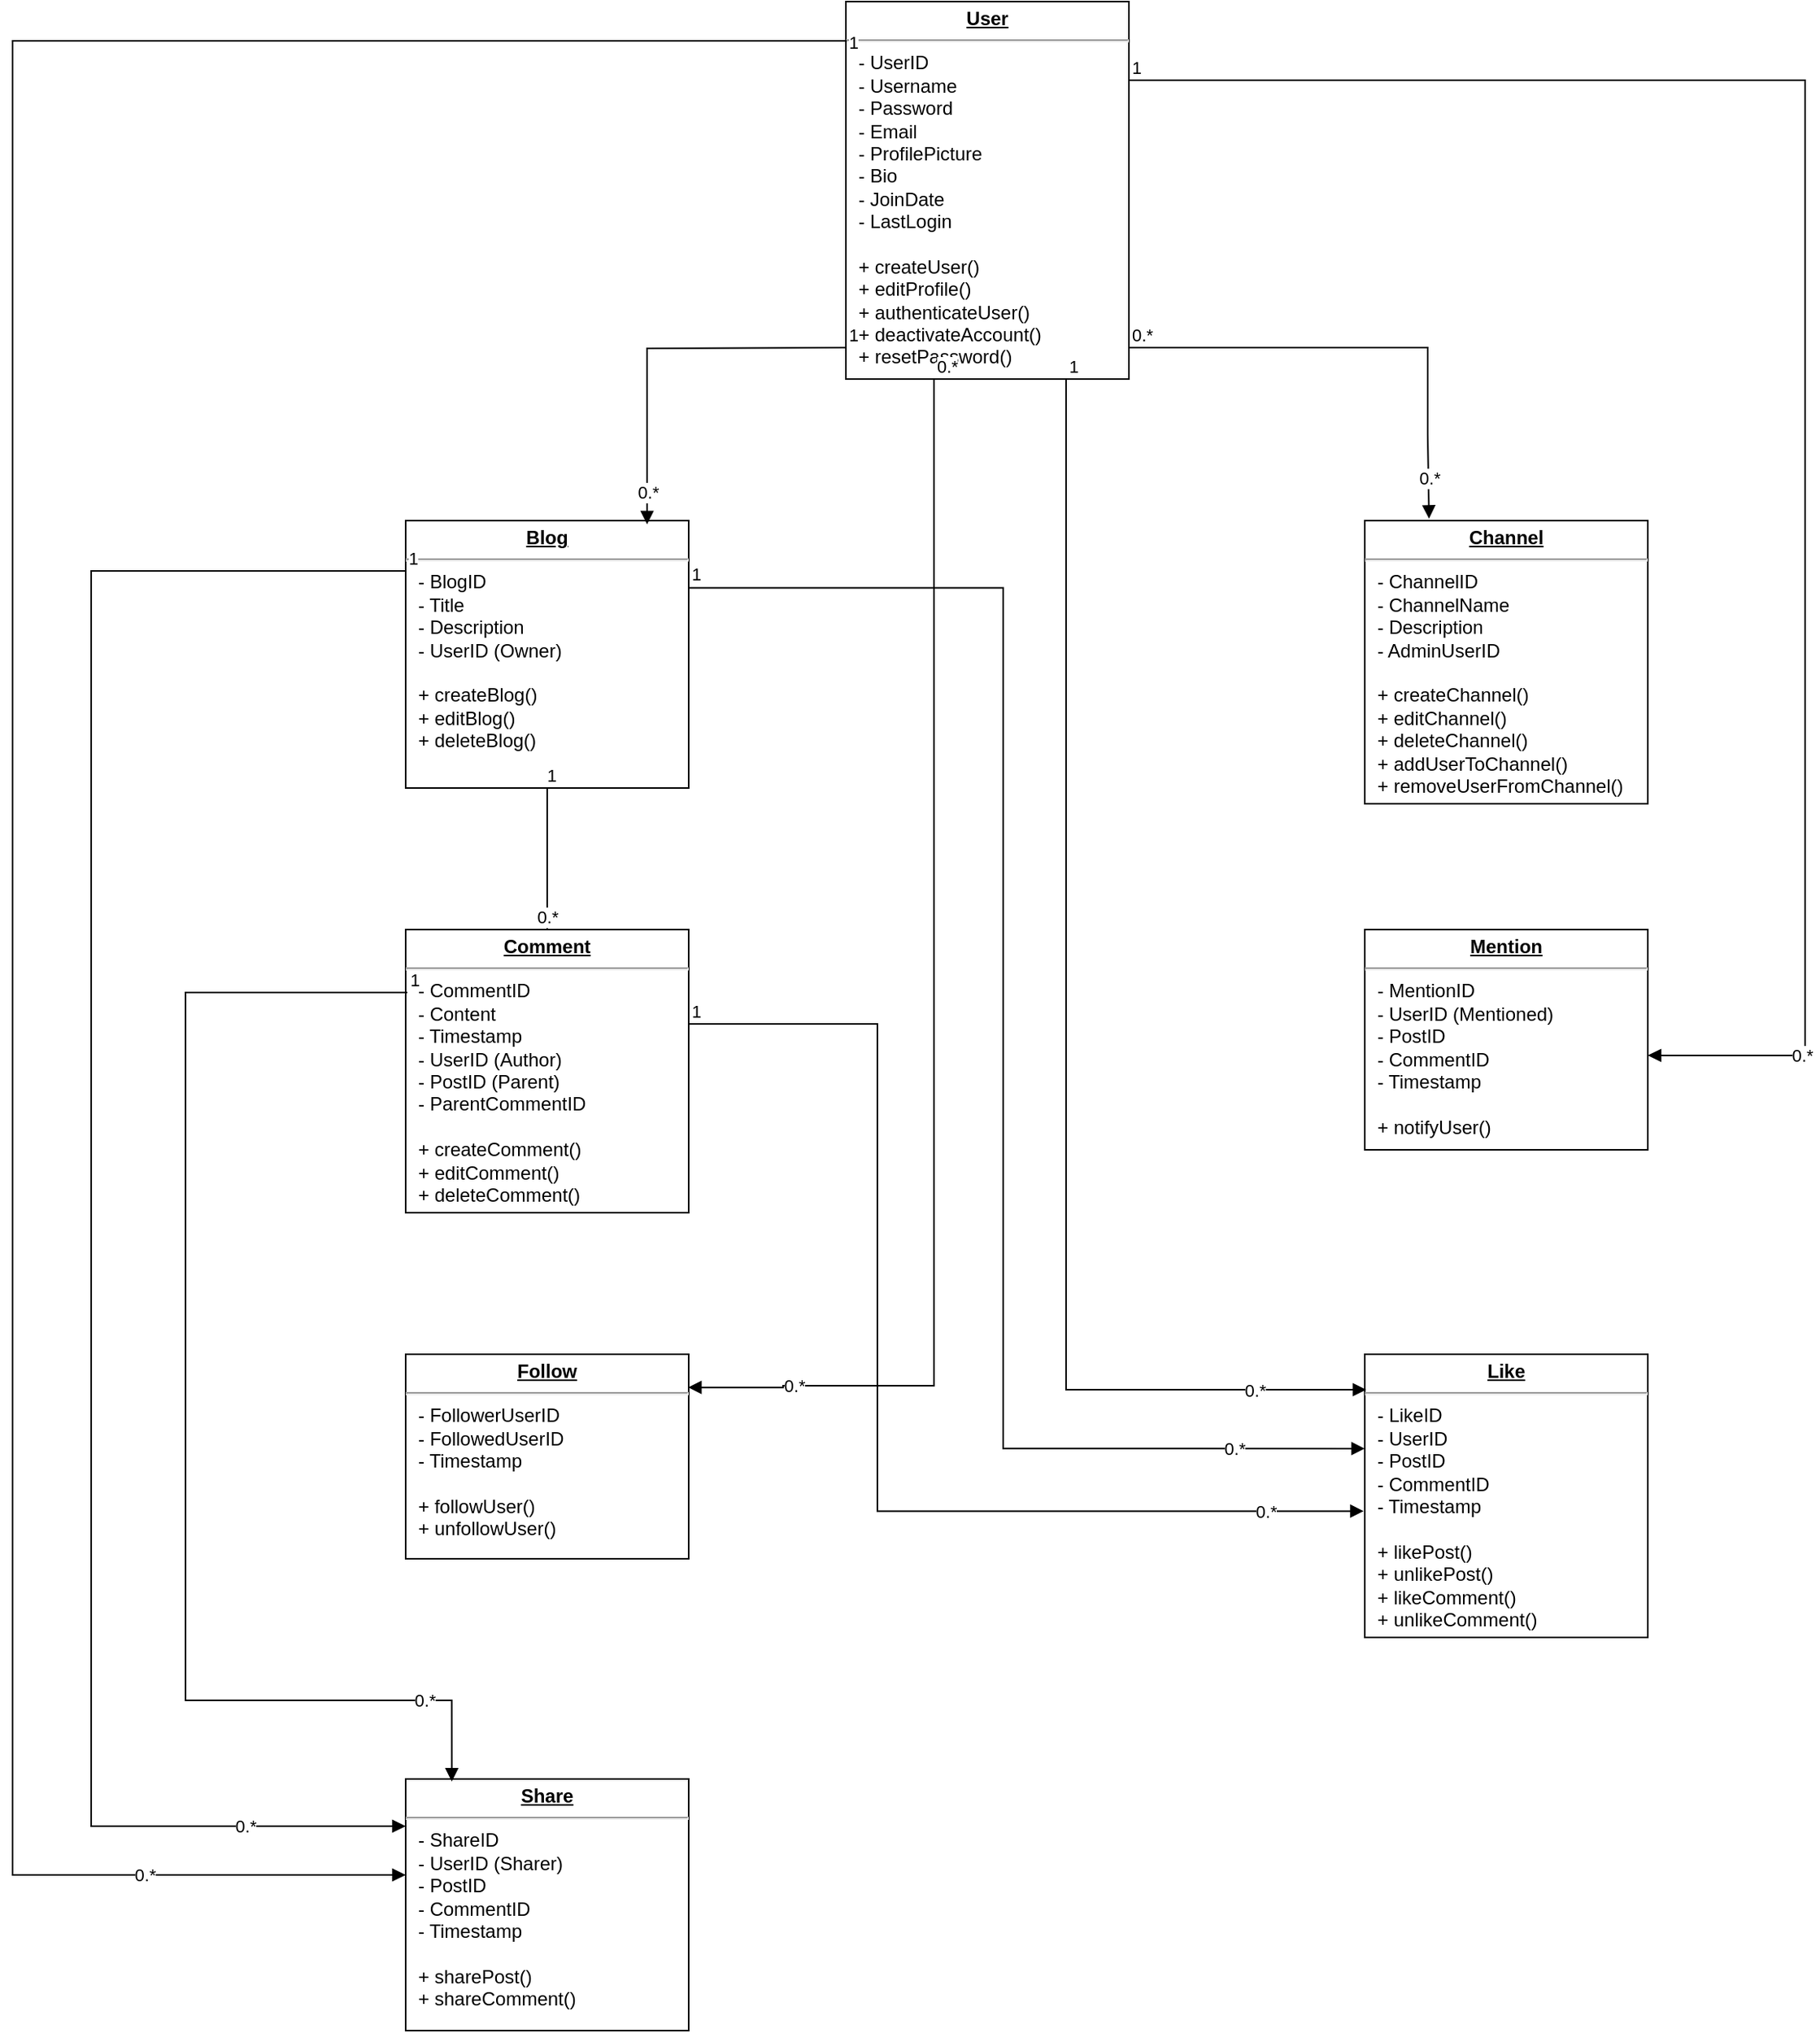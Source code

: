 <mxfile version="22.1.3" type="device">
  <diagram name="Page-1" id="e0Hk3Lj1-KB6gjVNS38w">
    <mxGraphModel dx="2043" dy="2078" grid="1" gridSize="10" guides="1" tooltips="1" connect="1" arrows="1" fold="1" page="1" pageScale="1" pageWidth="850" pageHeight="1100" math="0" shadow="0">
      <root>
        <mxCell id="0" />
        <mxCell id="1" parent="0" />
        <mxCell id="FzXyXbtOCqpZzlvRqaRz-9" value="&lt;p style=&quot;margin:0px;margin-top:4px;text-align:center;text-decoration:underline;&quot;&gt;&lt;b&gt;User&lt;/b&gt;&lt;/p&gt;&lt;hr&gt;&lt;p style=&quot;margin:0px;margin-left:8px;&quot;&gt;- UserID&lt;/p&gt;&lt;p style=&quot;margin:0px;margin-left:8px;&quot;&gt;- Username&lt;/p&gt;&lt;p style=&quot;margin:0px;margin-left:8px;&quot;&gt;- Password&lt;/p&gt;&lt;p style=&quot;margin:0px;margin-left:8px;&quot;&gt;- Email&lt;/p&gt;&lt;p style=&quot;margin:0px;margin-left:8px;&quot;&gt;- ProfilePicture&lt;/p&gt;&lt;p style=&quot;margin:0px;margin-left:8px;&quot;&gt;- Bio&lt;/p&gt;&lt;p style=&quot;margin:0px;margin-left:8px;&quot;&gt;- JoinDate&lt;/p&gt;&lt;p style=&quot;margin:0px;margin-left:8px;&quot;&gt;- LastLogin&lt;/p&gt;&lt;p style=&quot;margin:0px;margin-left:8px;&quot;&gt;&lt;br&gt;&lt;/p&gt;&lt;p style=&quot;margin:0px;margin-left:8px;&quot;&gt;+ createUser()&lt;/p&gt;&lt;p style=&quot;margin:0px;margin-left:8px;&quot;&gt;+ editProfile()&lt;/p&gt;&lt;p style=&quot;margin:0px;margin-left:8px;&quot;&gt;+ authenticateUser()&lt;/p&gt;&lt;p style=&quot;margin:0px;margin-left:8px;&quot;&gt;+ deactivateAccount()&lt;/p&gt;&lt;p style=&quot;margin:0px;margin-left:8px;&quot;&gt;+ resetPassword()&lt;/p&gt;" style="verticalAlign=top;align=left;overflow=fill;fontSize=12;fontFamily=Helvetica;html=1;whiteSpace=wrap;" vertex="1" parent="1">
          <mxGeometry x="190" y="-40" width="180" height="240" as="geometry" />
        </mxCell>
        <mxCell id="FzXyXbtOCqpZzlvRqaRz-10" value="&lt;p style=&quot;margin:0px;margin-top:4px;text-align:center;text-decoration:underline;&quot;&gt;&lt;b&gt;Blog&lt;/b&gt;&lt;/p&gt;&lt;hr&gt;&lt;p style=&quot;margin:0px;margin-left:8px;&quot;&gt;- BlogID&lt;/p&gt;&lt;p style=&quot;margin:0px;margin-left:8px;&quot;&gt;- Title&lt;/p&gt;&lt;p style=&quot;margin:0px;margin-left:8px;&quot;&gt;- Description&lt;/p&gt;&lt;p style=&quot;margin:0px;margin-left:8px;&quot;&gt;- UserID (Owner)&lt;/p&gt;&lt;p style=&quot;margin:0px;margin-left:8px;&quot;&gt;&lt;br&gt;&lt;/p&gt;&lt;p style=&quot;margin:0px;margin-left:8px;&quot;&gt;+ createBlog()&lt;/p&gt;&lt;p style=&quot;margin:0px;margin-left:8px;&quot;&gt;+ editBlog()&lt;/p&gt;&lt;p style=&quot;margin:0px;margin-left:8px;&quot;&gt;+ deleteBlog()&lt;/p&gt;" style="verticalAlign=top;align=left;overflow=fill;fontSize=12;fontFamily=Helvetica;html=1;whiteSpace=wrap;" vertex="1" parent="1">
          <mxGeometry x="-90" y="290" width="180" height="170" as="geometry" />
        </mxCell>
        <mxCell id="FzXyXbtOCqpZzlvRqaRz-11" value="&lt;p style=&quot;margin:0px;margin-top:4px;text-align:center;text-decoration:underline;&quot;&gt;&lt;b&gt;Follow&lt;/b&gt;&lt;/p&gt;&lt;hr&gt;&lt;p style=&quot;margin:0px;margin-left:8px;&quot;&gt;- FollowerUserID&lt;/p&gt;&lt;p style=&quot;margin:0px;margin-left:8px;&quot;&gt;- FollowedUserID&lt;/p&gt;&lt;p style=&quot;margin:0px;margin-left:8px;&quot;&gt;- Timestamp&lt;/p&gt;&lt;p style=&quot;margin:0px;margin-left:8px;&quot;&gt;&lt;br&gt;&lt;/p&gt;&lt;p style=&quot;margin:0px;margin-left:8px;&quot;&gt;+ followUser()&lt;/p&gt;&lt;p style=&quot;margin:0px;margin-left:8px;&quot;&gt;+ unfollowUser()&lt;/p&gt;" style="verticalAlign=top;align=left;overflow=fill;fontSize=12;fontFamily=Helvetica;html=1;whiteSpace=wrap;" vertex="1" parent="1">
          <mxGeometry x="-90" y="820" width="180" height="130" as="geometry" />
        </mxCell>
        <mxCell id="FzXyXbtOCqpZzlvRqaRz-12" value="&lt;p style=&quot;margin:0px;margin-top:4px;text-align:center;text-decoration:underline;&quot;&gt;&lt;b&gt;Comment&lt;/b&gt;&lt;/p&gt;&lt;hr&gt;&lt;p style=&quot;margin:0px;margin-left:8px;&quot;&gt;- CommentID&lt;/p&gt;&lt;p style=&quot;margin:0px;margin-left:8px;&quot;&gt;- Content&lt;/p&gt;&lt;p style=&quot;margin:0px;margin-left:8px;&quot;&gt;- Timestamp&lt;/p&gt;&lt;p style=&quot;margin:0px;margin-left:8px;&quot;&gt;- UserID (Author)&lt;/p&gt;&lt;p style=&quot;margin:0px;margin-left:8px;&quot;&gt;- PostID (Parent)&lt;/p&gt;&lt;p style=&quot;margin:0px;margin-left:8px;&quot;&gt;- ParentCommentID&lt;/p&gt;&lt;p style=&quot;margin:0px;margin-left:8px;&quot;&gt;&lt;br&gt;&lt;/p&gt;&lt;p style=&quot;margin:0px;margin-left:8px;&quot;&gt;+ createComment()&lt;/p&gt;&lt;p style=&quot;margin:0px;margin-left:8px;&quot;&gt;+ editComment()&lt;/p&gt;&lt;p style=&quot;margin:0px;margin-left:8px;&quot;&gt;+ deleteComment()&lt;/p&gt;" style="verticalAlign=top;align=left;overflow=fill;fontSize=12;fontFamily=Helvetica;html=1;whiteSpace=wrap;" vertex="1" parent="1">
          <mxGeometry x="-90" y="550" width="180" height="180" as="geometry" />
        </mxCell>
        <mxCell id="FzXyXbtOCqpZzlvRqaRz-13" value="&lt;p style=&quot;margin:0px;margin-top:4px;text-align:center;text-decoration:underline;&quot;&gt;&lt;b&gt;Share&lt;/b&gt;&lt;/p&gt;&lt;hr&gt;&lt;p style=&quot;margin:0px;margin-left:8px;&quot;&gt;- ShareID&lt;/p&gt;&lt;p style=&quot;margin:0px;margin-left:8px;&quot;&gt;- UserID (Sharer)&lt;/p&gt;&lt;p style=&quot;margin:0px;margin-left:8px;&quot;&gt;- PostID&lt;/p&gt;&lt;p style=&quot;margin:0px;margin-left:8px;&quot;&gt;- CommentID&lt;/p&gt;&lt;p style=&quot;margin:0px;margin-left:8px;&quot;&gt;- Timestamp&lt;/p&gt;&lt;p style=&quot;margin:0px;margin-left:8px;&quot;&gt;&lt;br&gt;&lt;/p&gt;&lt;p style=&quot;margin:0px;margin-left:8px;&quot;&gt;+ sharePost()&lt;/p&gt;&lt;p style=&quot;margin:0px;margin-left:8px;&quot;&gt;+ shareComment()&lt;/p&gt;" style="verticalAlign=top;align=left;overflow=fill;fontSize=12;fontFamily=Helvetica;html=1;whiteSpace=wrap;" vertex="1" parent="1">
          <mxGeometry x="-90" y="1090" width="180" height="160" as="geometry" />
        </mxCell>
        <mxCell id="FzXyXbtOCqpZzlvRqaRz-14" value="&lt;p style=&quot;margin:0px;margin-top:4px;text-align:center;text-decoration:underline;&quot;&gt;&lt;b&gt;Channel&lt;/b&gt;&lt;/p&gt;&lt;hr&gt;&lt;p style=&quot;margin:0px;margin-left:8px;&quot;&gt;- ChannelID&lt;/p&gt;&lt;p style=&quot;margin:0px;margin-left:8px;&quot;&gt;- ChannelName&lt;/p&gt;&lt;p style=&quot;margin:0px;margin-left:8px;&quot;&gt;- Description&lt;/p&gt;&lt;p style=&quot;margin:0px;margin-left:8px;&quot;&gt;- AdminUserID&lt;/p&gt;&lt;p style=&quot;margin:0px;margin-left:8px;&quot;&gt;&lt;br&gt;&lt;/p&gt;&lt;p style=&quot;margin:0px;margin-left:8px;&quot;&gt;+ createChannel()&lt;/p&gt;&lt;p style=&quot;margin:0px;margin-left:8px;&quot;&gt;+ editChannel()&lt;/p&gt;&lt;p style=&quot;margin:0px;margin-left:8px;&quot;&gt;+ deleteChannel()&lt;/p&gt;&lt;p style=&quot;margin:0px;margin-left:8px;&quot;&gt;+ addUserToChannel()&lt;/p&gt;&lt;p style=&quot;margin:0px;margin-left:8px;&quot;&gt;+ removeUserFromChannel()&lt;/p&gt;" style="verticalAlign=top;align=left;overflow=fill;fontSize=12;fontFamily=Helvetica;html=1;whiteSpace=wrap;" vertex="1" parent="1">
          <mxGeometry x="520" y="290" width="180" height="180" as="geometry" />
        </mxCell>
        <mxCell id="FzXyXbtOCqpZzlvRqaRz-15" value="&lt;p style=&quot;margin:0px;margin-top:4px;text-align:center;text-decoration:underline;&quot;&gt;&lt;b&gt;Like&lt;/b&gt;&lt;/p&gt;&lt;hr&gt;&lt;p style=&quot;margin:0px;margin-left:8px;&quot;&gt;- LikeID&lt;/p&gt;&lt;p style=&quot;margin:0px;margin-left:8px;&quot;&gt;- UserID&lt;/p&gt;&lt;p style=&quot;margin:0px;margin-left:8px;&quot;&gt;- PostID&lt;/p&gt;&lt;p style=&quot;margin:0px;margin-left:8px;&quot;&gt;- CommentID&lt;/p&gt;&lt;p style=&quot;margin:0px;margin-left:8px;&quot;&gt;- Timestamp&lt;/p&gt;&lt;p style=&quot;margin:0px;margin-left:8px;&quot;&gt;&lt;br&gt;&lt;/p&gt;&lt;p style=&quot;margin:0px;margin-left:8px;&quot;&gt;+ likePost()&lt;/p&gt;&lt;p style=&quot;margin:0px;margin-left:8px;&quot;&gt;+ unlikePost()&lt;/p&gt;&lt;p style=&quot;margin:0px;margin-left:8px;&quot;&gt;+ likeComment()&lt;/p&gt;&lt;p style=&quot;margin:0px;margin-left:8px;&quot;&gt;+ unlikeComment()&lt;/p&gt;" style="verticalAlign=top;align=left;overflow=fill;fontSize=12;fontFamily=Helvetica;html=1;whiteSpace=wrap;" vertex="1" parent="1">
          <mxGeometry x="520" y="820" width="180" height="180" as="geometry" />
        </mxCell>
        <mxCell id="FzXyXbtOCqpZzlvRqaRz-16" value="&lt;p style=&quot;margin:0px;margin-top:4px;text-align:center;text-decoration:underline;&quot;&gt;&lt;b&gt;Mention&lt;/b&gt;&lt;/p&gt;&lt;hr&gt;&lt;p style=&quot;margin:0px;margin-left:8px;&quot;&gt;- MentionID&lt;/p&gt;&lt;p style=&quot;margin:0px;margin-left:8px;&quot;&gt;- UserID (Mentioned)&lt;/p&gt;&lt;p style=&quot;margin:0px;margin-left:8px;&quot;&gt;- PostID&lt;/p&gt;&lt;p style=&quot;margin:0px;margin-left:8px;&quot;&gt;- CommentID&lt;/p&gt;&lt;p style=&quot;margin:0px;margin-left:8px;&quot;&gt;- Timestamp&lt;/p&gt;&lt;p style=&quot;margin:0px;margin-left:8px;&quot;&gt;&lt;br&gt;&lt;/p&gt;&lt;p style=&quot;margin:0px;margin-left:8px;&quot;&gt;+ notifyUser()&lt;/p&gt;" style="verticalAlign=top;align=left;overflow=fill;fontSize=12;fontFamily=Helvetica;html=1;whiteSpace=wrap;" vertex="1" parent="1">
          <mxGeometry x="520" y="550" width="180" height="140" as="geometry" />
        </mxCell>
        <mxCell id="FzXyXbtOCqpZzlvRqaRz-17" value="" style="endArrow=block;endFill=1;html=1;edgeStyle=orthogonalEdgeStyle;align=left;verticalAlign=top;rounded=0;exitX=1;exitY=0.5;exitDx=0;exitDy=0;" edge="1" parent="1" target="FzXyXbtOCqpZzlvRqaRz-16">
          <mxGeometry x="-1" relative="1" as="geometry">
            <mxPoint x="370" y="10.0" as="sourcePoint" />
            <mxPoint x="750" y="390" as="targetPoint" />
            <Array as="points">
              <mxPoint x="800" y="10" />
              <mxPoint x="800" y="630" />
            </Array>
          </mxGeometry>
        </mxCell>
        <mxCell id="FzXyXbtOCqpZzlvRqaRz-18" value="1" style="edgeLabel;resizable=0;html=1;align=left;verticalAlign=bottom;" connectable="0" vertex="1" parent="FzXyXbtOCqpZzlvRqaRz-17">
          <mxGeometry x="-1" relative="1" as="geometry" />
        </mxCell>
        <mxCell id="FzXyXbtOCqpZzlvRqaRz-19" value="0.*" style="edgeLabel;html=1;align=center;verticalAlign=middle;resizable=0;points=[];" vertex="1" connectable="0" parent="FzXyXbtOCqpZzlvRqaRz-17">
          <mxGeometry x="0.83" relative="1" as="geometry">
            <mxPoint as="offset" />
          </mxGeometry>
        </mxCell>
        <mxCell id="FzXyXbtOCqpZzlvRqaRz-20" value="" style="endArrow=block;endFill=1;html=1;edgeStyle=orthogonalEdgeStyle;align=left;verticalAlign=top;rounded=0;exitX=0;exitY=0.5;exitDx=0;exitDy=0;" edge="1" parent="1" target="FzXyXbtOCqpZzlvRqaRz-13">
          <mxGeometry x="-1" relative="1" as="geometry">
            <mxPoint x="190" y="-5.06" as="sourcePoint" />
            <mxPoint x="-150" y="1151.176" as="targetPoint" />
            <Array as="points">
              <mxPoint x="190" y="-15" />
              <mxPoint x="-340" y="-15" />
              <mxPoint x="-340" y="1151" />
            </Array>
          </mxGeometry>
        </mxCell>
        <mxCell id="FzXyXbtOCqpZzlvRqaRz-21" value="1" style="edgeLabel;resizable=0;html=1;align=left;verticalAlign=bottom;" connectable="0" vertex="1" parent="FzXyXbtOCqpZzlvRqaRz-20">
          <mxGeometry x="-1" relative="1" as="geometry" />
        </mxCell>
        <mxCell id="FzXyXbtOCqpZzlvRqaRz-22" value="0.*" style="edgeLabel;html=1;align=center;verticalAlign=middle;resizable=0;points=[];" vertex="1" connectable="0" parent="FzXyXbtOCqpZzlvRqaRz-20">
          <mxGeometry x="0.83" relative="1" as="geometry">
            <mxPoint as="offset" />
          </mxGeometry>
        </mxCell>
        <mxCell id="FzXyXbtOCqpZzlvRqaRz-23" value="" style="endArrow=block;endFill=1;html=1;edgeStyle=orthogonalEdgeStyle;align=left;verticalAlign=top;rounded=0;exitX=0;exitY=0.5;exitDx=0;exitDy=0;" edge="1" parent="1">
          <mxGeometry x="-1" relative="1" as="geometry">
            <mxPoint x="-90" y="322" as="sourcePoint" />
            <mxPoint x="-90" y="1120" as="targetPoint" />
            <Array as="points">
              <mxPoint x="-290" y="322" />
              <mxPoint x="-290" y="1120" />
            </Array>
          </mxGeometry>
        </mxCell>
        <mxCell id="FzXyXbtOCqpZzlvRqaRz-24" value="1" style="edgeLabel;resizable=0;html=1;align=left;verticalAlign=bottom;" connectable="0" vertex="1" parent="FzXyXbtOCqpZzlvRqaRz-23">
          <mxGeometry x="-1" relative="1" as="geometry" />
        </mxCell>
        <mxCell id="FzXyXbtOCqpZzlvRqaRz-25" value="0.*" style="edgeLabel;html=1;align=center;verticalAlign=middle;resizable=0;points=[];" vertex="1" connectable="0" parent="FzXyXbtOCqpZzlvRqaRz-23">
          <mxGeometry x="0.83" relative="1" as="geometry">
            <mxPoint as="offset" />
          </mxGeometry>
        </mxCell>
        <mxCell id="FzXyXbtOCqpZzlvRqaRz-26" value="" style="endArrow=block;endFill=1;html=1;edgeStyle=orthogonalEdgeStyle;align=left;verticalAlign=top;rounded=0;exitX=0.006;exitY=0.387;exitDx=0;exitDy=0;exitPerimeter=0;entryX=0.163;entryY=0.01;entryDx=0;entryDy=0;entryPerimeter=0;" edge="1" parent="1" target="FzXyXbtOCqpZzlvRqaRz-13">
          <mxGeometry x="-1" relative="1" as="geometry">
            <mxPoint x="-89" y="590" as="sourcePoint" />
            <mxPoint x="-60" y="1060" as="targetPoint" />
            <Array as="points">
              <mxPoint x="-230" y="590" />
              <mxPoint x="-230" y="1040" />
              <mxPoint x="-61" y="1040" />
            </Array>
          </mxGeometry>
        </mxCell>
        <mxCell id="FzXyXbtOCqpZzlvRqaRz-27" value="1" style="edgeLabel;resizable=0;html=1;align=left;verticalAlign=bottom;" connectable="0" vertex="1" parent="FzXyXbtOCqpZzlvRqaRz-26">
          <mxGeometry x="-1" relative="1" as="geometry" />
        </mxCell>
        <mxCell id="FzXyXbtOCqpZzlvRqaRz-28" value="0.*" style="edgeLabel;html=1;align=center;verticalAlign=middle;resizable=0;points=[];" vertex="1" connectable="0" parent="FzXyXbtOCqpZzlvRqaRz-26">
          <mxGeometry x="0.83" relative="1" as="geometry">
            <mxPoint as="offset" />
          </mxGeometry>
        </mxCell>
        <mxCell id="FzXyXbtOCqpZzlvRqaRz-32" value="" style="endArrow=block;endFill=1;html=1;edgeStyle=orthogonalEdgeStyle;align=left;verticalAlign=top;rounded=0;entryX=0.5;entryY=0;entryDx=0;entryDy=0;exitX=0.415;exitY=1.003;exitDx=0;exitDy=0;exitPerimeter=0;" edge="1" parent="1" target="FzXyXbtOCqpZzlvRqaRz-12">
          <mxGeometry x="-1" relative="1" as="geometry">
            <mxPoint x="-2" y="460" as="sourcePoint" />
            <mxPoint x="-1" y="546" as="targetPoint" />
            <Array as="points">
              <mxPoint y="460" />
            </Array>
          </mxGeometry>
        </mxCell>
        <mxCell id="FzXyXbtOCqpZzlvRqaRz-33" value="1" style="edgeLabel;resizable=0;html=1;align=left;verticalAlign=bottom;" connectable="0" vertex="1" parent="FzXyXbtOCqpZzlvRqaRz-32">
          <mxGeometry x="-1" relative="1" as="geometry" />
        </mxCell>
        <mxCell id="FzXyXbtOCqpZzlvRqaRz-34" value="0.*" style="edgeLabel;html=1;align=center;verticalAlign=middle;resizable=0;points=[];" vertex="1" connectable="0" parent="FzXyXbtOCqpZzlvRqaRz-32">
          <mxGeometry x="0.83" relative="1" as="geometry">
            <mxPoint as="offset" />
          </mxGeometry>
        </mxCell>
        <mxCell id="FzXyXbtOCqpZzlvRqaRz-35" value="" style="endArrow=block;endFill=1;html=1;edgeStyle=orthogonalEdgeStyle;align=left;verticalAlign=top;rounded=0;entryX=0.853;entryY=0.014;entryDx=0;entryDy=0;exitX=0.25;exitY=1;exitDx=0;exitDy=0;entryPerimeter=0;" edge="1" parent="1" target="FzXyXbtOCqpZzlvRqaRz-10">
          <mxGeometry x="-1" relative="1" as="geometry">
            <mxPoint x="190" y="180" as="sourcePoint" />
            <mxPoint x="65" y="212" as="targetPoint" />
          </mxGeometry>
        </mxCell>
        <mxCell id="FzXyXbtOCqpZzlvRqaRz-36" value="1" style="edgeLabel;resizable=0;html=1;align=left;verticalAlign=bottom;" connectable="0" vertex="1" parent="FzXyXbtOCqpZzlvRqaRz-35">
          <mxGeometry x="-1" relative="1" as="geometry" />
        </mxCell>
        <mxCell id="FzXyXbtOCqpZzlvRqaRz-37" value="0.*" style="edgeLabel;html=1;align=center;verticalAlign=middle;resizable=0;points=[];" vertex="1" connectable="0" parent="FzXyXbtOCqpZzlvRqaRz-35">
          <mxGeometry x="0.83" relative="1" as="geometry">
            <mxPoint as="offset" />
          </mxGeometry>
        </mxCell>
        <mxCell id="FzXyXbtOCqpZzlvRqaRz-38" value="" style="endArrow=block;endFill=1;html=1;edgeStyle=orthogonalEdgeStyle;align=left;verticalAlign=top;rounded=0;exitX=0.5;exitY=1;exitDx=0;exitDy=0;entryX=0.998;entryY=0.162;entryDx=0;entryDy=0;entryPerimeter=0;" edge="1" parent="1" target="FzXyXbtOCqpZzlvRqaRz-11">
          <mxGeometry x="-1" relative="1" as="geometry">
            <mxPoint x="246" y="200" as="sourcePoint" />
            <mxPoint x="150" y="840" as="targetPoint" />
            <Array as="points">
              <mxPoint x="246" y="840" />
              <mxPoint x="150" y="840" />
            </Array>
          </mxGeometry>
        </mxCell>
        <mxCell id="FzXyXbtOCqpZzlvRqaRz-39" value="0.*" style="edgeLabel;resizable=0;html=1;align=left;verticalAlign=bottom;" connectable="0" vertex="1" parent="FzXyXbtOCqpZzlvRqaRz-38">
          <mxGeometry x="-1" relative="1" as="geometry" />
        </mxCell>
        <mxCell id="FzXyXbtOCqpZzlvRqaRz-40" value="0.*" style="edgeLabel;html=1;align=center;verticalAlign=middle;resizable=0;points=[];" vertex="1" connectable="0" parent="FzXyXbtOCqpZzlvRqaRz-38">
          <mxGeometry x="0.83" relative="1" as="geometry">
            <mxPoint as="offset" />
          </mxGeometry>
        </mxCell>
        <mxCell id="FzXyXbtOCqpZzlvRqaRz-41" value="" style="endArrow=block;endFill=1;html=1;edgeStyle=orthogonalEdgeStyle;align=left;verticalAlign=top;rounded=0;exitX=0.839;exitY=1.003;exitDx=0;exitDy=0;exitPerimeter=0;entryX=0.227;entryY=-0.007;entryDx=0;entryDy=0;entryPerimeter=0;" edge="1" parent="1" target="FzXyXbtOCqpZzlvRqaRz-14">
          <mxGeometry x="-1" relative="1" as="geometry">
            <mxPoint x="370" y="180" as="sourcePoint" />
            <mxPoint x="560" y="235" as="targetPoint" />
            <Array as="points">
              <mxPoint x="560" y="180" />
              <mxPoint x="560" y="235" />
              <mxPoint x="561" y="235" />
            </Array>
          </mxGeometry>
        </mxCell>
        <mxCell id="FzXyXbtOCqpZzlvRqaRz-42" value="0.*" style="edgeLabel;resizable=0;html=1;align=left;verticalAlign=bottom;" connectable="0" vertex="1" parent="FzXyXbtOCqpZzlvRqaRz-41">
          <mxGeometry x="-1" relative="1" as="geometry" />
        </mxCell>
        <mxCell id="FzXyXbtOCqpZzlvRqaRz-43" value="0.*" style="edgeLabel;html=1;align=center;verticalAlign=middle;resizable=0;points=[];" vertex="1" connectable="0" parent="FzXyXbtOCqpZzlvRqaRz-41">
          <mxGeometry x="0.83" relative="1" as="geometry">
            <mxPoint as="offset" />
          </mxGeometry>
        </mxCell>
        <mxCell id="FzXyXbtOCqpZzlvRqaRz-44" value="" style="endArrow=block;endFill=1;html=1;edgeStyle=orthogonalEdgeStyle;align=left;verticalAlign=top;rounded=0;entryX=0.005;entryY=0.125;entryDx=0;entryDy=0;entryPerimeter=0;" edge="1" parent="1" target="FzXyXbtOCqpZzlvRqaRz-15">
          <mxGeometry x="-1" relative="1" as="geometry">
            <mxPoint x="330" y="200" as="sourcePoint" />
            <mxPoint x="405" y="511" as="targetPoint" />
            <Array as="points">
              <mxPoint x="330" y="843" />
            </Array>
          </mxGeometry>
        </mxCell>
        <mxCell id="FzXyXbtOCqpZzlvRqaRz-45" value="1" style="edgeLabel;resizable=0;html=1;align=left;verticalAlign=bottom;" connectable="0" vertex="1" parent="FzXyXbtOCqpZzlvRqaRz-44">
          <mxGeometry x="-1" relative="1" as="geometry" />
        </mxCell>
        <mxCell id="FzXyXbtOCqpZzlvRqaRz-46" value="0.*" style="edgeLabel;html=1;align=center;verticalAlign=middle;resizable=0;points=[];" vertex="1" connectable="0" parent="FzXyXbtOCqpZzlvRqaRz-44">
          <mxGeometry x="0.83" relative="1" as="geometry">
            <mxPoint as="offset" />
          </mxGeometry>
        </mxCell>
        <mxCell id="FzXyXbtOCqpZzlvRqaRz-47" value="" style="endArrow=block;endFill=1;html=1;edgeStyle=orthogonalEdgeStyle;align=left;verticalAlign=top;rounded=0;exitX=0.996;exitY=0.856;exitDx=0;exitDy=0;exitPerimeter=0;entryX=0;entryY=0.333;entryDx=0;entryDy=0;entryPerimeter=0;" edge="1" parent="1" target="FzXyXbtOCqpZzlvRqaRz-15">
          <mxGeometry x="-1" relative="1" as="geometry">
            <mxPoint x="90.0" y="332.8" as="sourcePoint" />
            <mxPoint x="470" y="880" as="targetPoint" />
            <Array as="points">
              <mxPoint x="290" y="333" />
              <mxPoint x="290" y="880" />
            </Array>
          </mxGeometry>
        </mxCell>
        <mxCell id="FzXyXbtOCqpZzlvRqaRz-48" value="1" style="edgeLabel;resizable=0;html=1;align=left;verticalAlign=bottom;" connectable="0" vertex="1" parent="FzXyXbtOCqpZzlvRqaRz-47">
          <mxGeometry x="-1" relative="1" as="geometry" />
        </mxCell>
        <mxCell id="FzXyXbtOCqpZzlvRqaRz-49" value="0.*" style="edgeLabel;html=1;align=center;verticalAlign=middle;resizable=0;points=[];" vertex="1" connectable="0" parent="FzXyXbtOCqpZzlvRqaRz-47">
          <mxGeometry x="0.83" relative="1" as="geometry">
            <mxPoint as="offset" />
          </mxGeometry>
        </mxCell>
        <mxCell id="FzXyXbtOCqpZzlvRqaRz-50" value="" style="endArrow=block;endFill=1;html=1;edgeStyle=orthogonalEdgeStyle;align=left;verticalAlign=top;rounded=0;exitX=0.996;exitY=0.856;exitDx=0;exitDy=0;exitPerimeter=0;entryX=-0.004;entryY=0.554;entryDx=0;entryDy=0;entryPerimeter=0;" edge="1" parent="1" target="FzXyXbtOCqpZzlvRqaRz-15">
          <mxGeometry x="-1" relative="1" as="geometry">
            <mxPoint x="90.0" y="610.0" as="sourcePoint" />
            <mxPoint x="410" y="920" as="targetPoint" />
            <Array as="points">
              <mxPoint x="210" y="610" />
              <mxPoint x="210" y="920" />
            </Array>
          </mxGeometry>
        </mxCell>
        <mxCell id="FzXyXbtOCqpZzlvRqaRz-51" value="1" style="edgeLabel;resizable=0;html=1;align=left;verticalAlign=bottom;" connectable="0" vertex="1" parent="FzXyXbtOCqpZzlvRqaRz-50">
          <mxGeometry x="-1" relative="1" as="geometry" />
        </mxCell>
        <mxCell id="FzXyXbtOCqpZzlvRqaRz-52" value="0.*" style="edgeLabel;html=1;align=center;verticalAlign=middle;resizable=0;points=[];" vertex="1" connectable="0" parent="FzXyXbtOCqpZzlvRqaRz-50">
          <mxGeometry x="0.83" relative="1" as="geometry">
            <mxPoint as="offset" />
          </mxGeometry>
        </mxCell>
      </root>
    </mxGraphModel>
  </diagram>
</mxfile>
